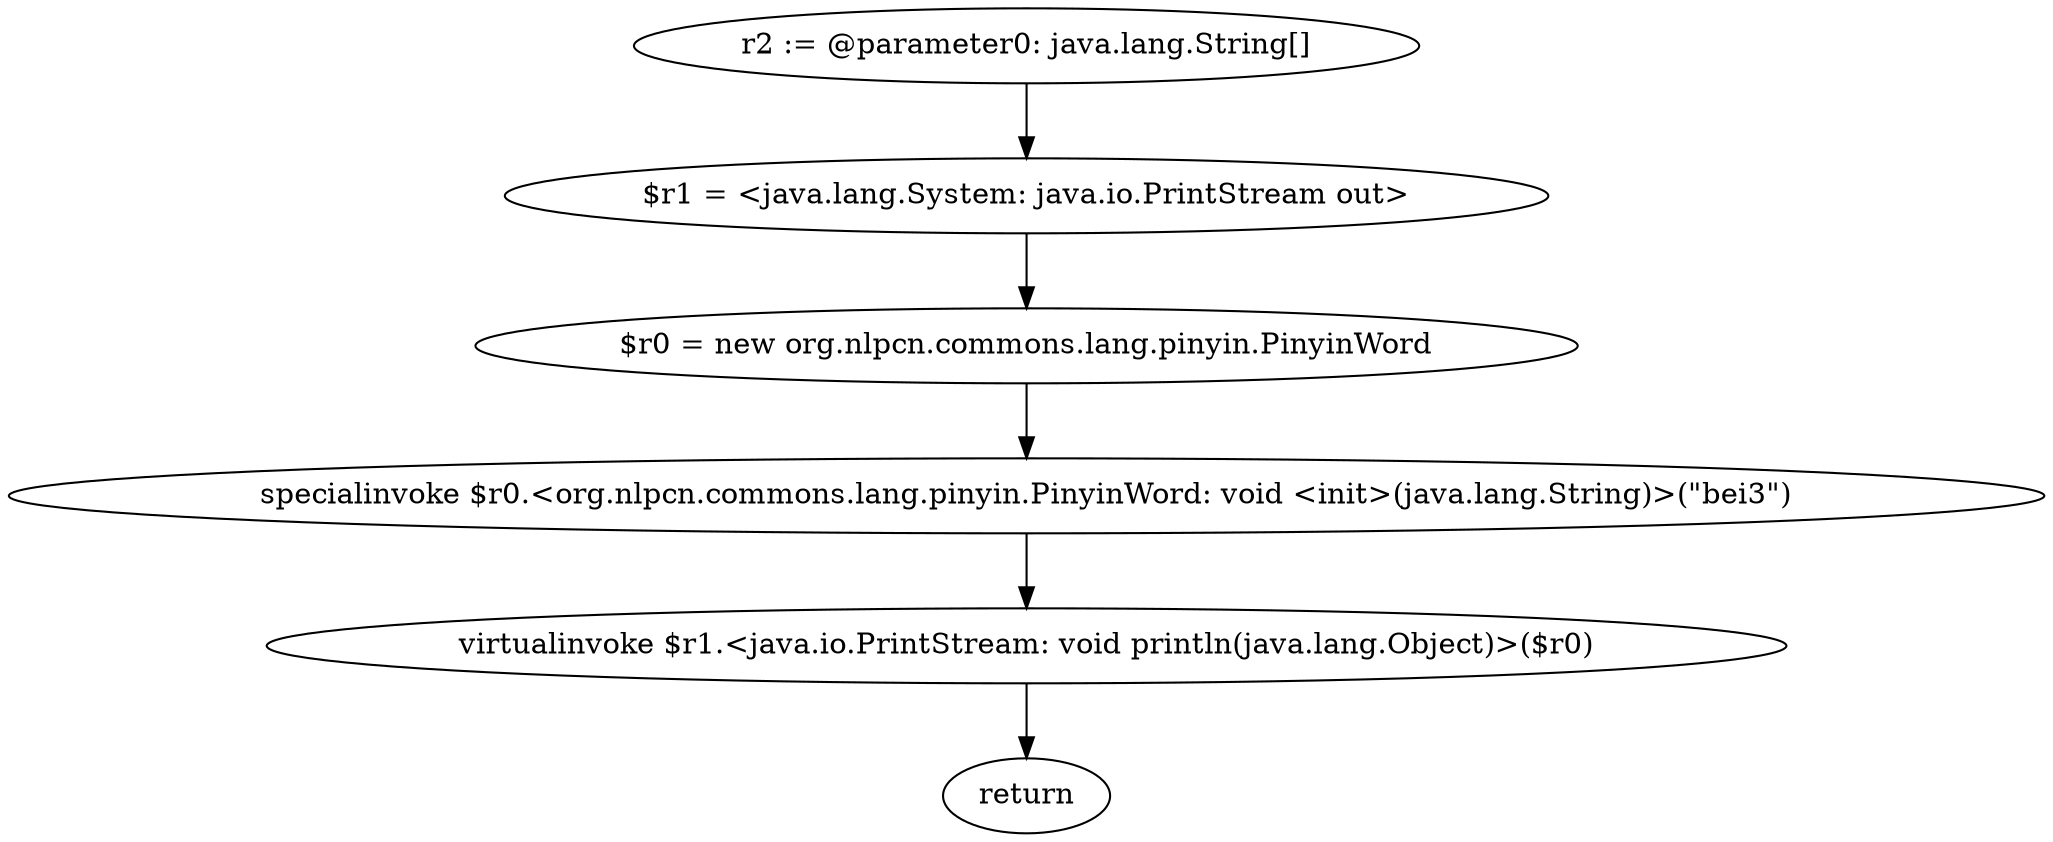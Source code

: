 digraph "unitGraph" {
    "r2 := @parameter0: java.lang.String[]"
    "$r1 = <java.lang.System: java.io.PrintStream out>"
    "$r0 = new org.nlpcn.commons.lang.pinyin.PinyinWord"
    "specialinvoke $r0.<org.nlpcn.commons.lang.pinyin.PinyinWord: void <init>(java.lang.String)>(\"bei3\")"
    "virtualinvoke $r1.<java.io.PrintStream: void println(java.lang.Object)>($r0)"
    "return"
    "r2 := @parameter0: java.lang.String[]"->"$r1 = <java.lang.System: java.io.PrintStream out>";
    "$r1 = <java.lang.System: java.io.PrintStream out>"->"$r0 = new org.nlpcn.commons.lang.pinyin.PinyinWord";
    "$r0 = new org.nlpcn.commons.lang.pinyin.PinyinWord"->"specialinvoke $r0.<org.nlpcn.commons.lang.pinyin.PinyinWord: void <init>(java.lang.String)>(\"bei3\")";
    "specialinvoke $r0.<org.nlpcn.commons.lang.pinyin.PinyinWord: void <init>(java.lang.String)>(\"bei3\")"->"virtualinvoke $r1.<java.io.PrintStream: void println(java.lang.Object)>($r0)";
    "virtualinvoke $r1.<java.io.PrintStream: void println(java.lang.Object)>($r0)"->"return";
}

